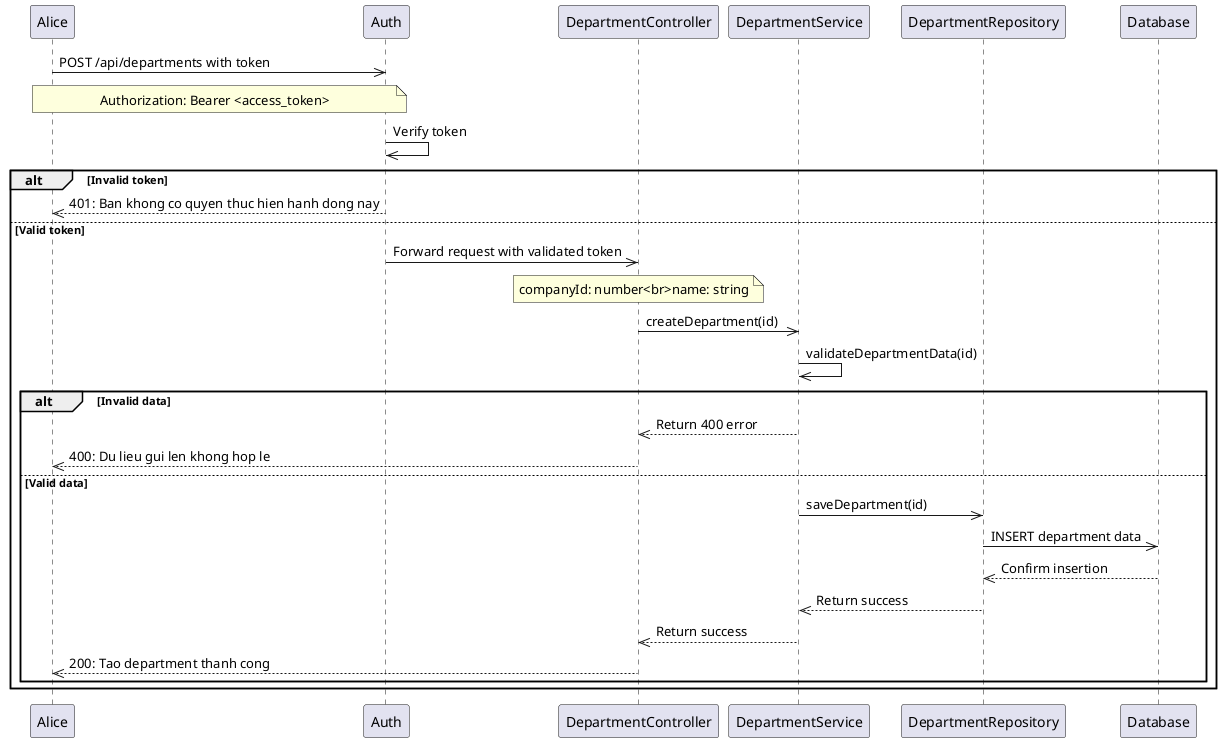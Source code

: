 @startuml
    participant Alice
    participant Auth
    participant DepartmentController
    participant DepartmentService
    participant DepartmentRepository
    participant Database

    Alice->>Auth: POST /api/departments with token
    Note over Alice,Auth: Authorization: Bearer <access_token>

    Auth->>Auth: Verify token
    alt Invalid token
        Auth-->>Alice: 401: Ban khong co quyen thuc hien hanh dong nay
    else Valid token
        Auth->>DepartmentController: Forward request with validated token
        Note over DepartmentController: companyId: number<br>name: string


        DepartmentController->>DepartmentService: createDepartment(id)
        DepartmentService->>DepartmentService: validateDepartmentData(id)
        alt Invalid data
            DepartmentService-->>DepartmentController: Return 400 error
            DepartmentController-->>Alice: 400: Du lieu gui len khong hop le
        else Valid data
            DepartmentService->>DepartmentRepository: saveDepartment(id)
            DepartmentRepository->>Database: INSERT department data
            Database-->>DepartmentRepository: Confirm insertion
            DepartmentRepository-->>DepartmentService: Return success
            DepartmentService-->>DepartmentController: Return success
            DepartmentController-->>Alice: 200: Tao department thanh cong
        end
    end
@enduml